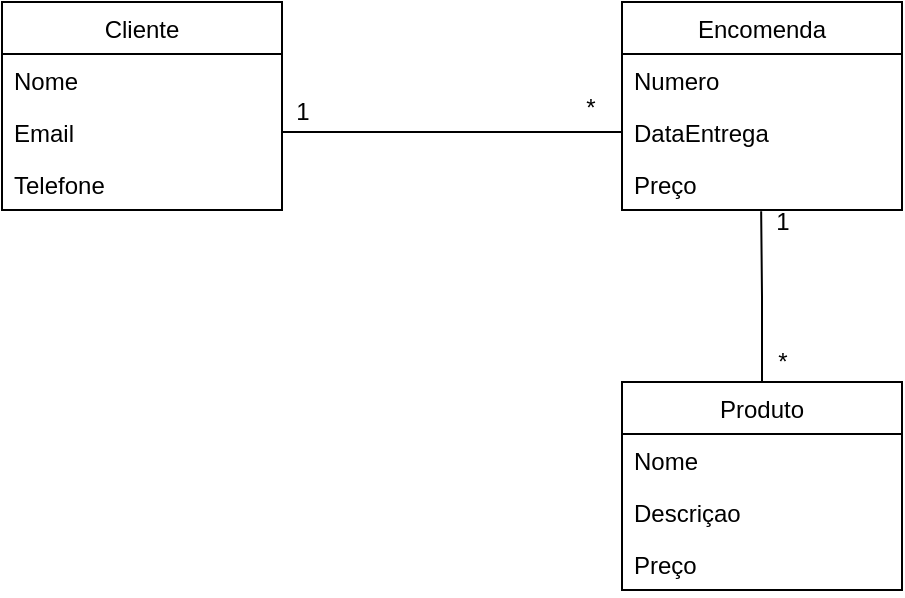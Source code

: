 <mxfile version="13.8.8" type="device"><diagram id="ubv5cDhdthZ6pCwHE_GG" name="Page-1"><mxGraphModel dx="1038" dy="548" grid="1" gridSize="10" guides="1" tooltips="1" connect="1" arrows="1" fold="1" page="1" pageScale="1" pageWidth="827" pageHeight="1169" math="0" shadow="0"><root><mxCell id="0"/><mxCell id="1" parent="0"/><mxCell id="6ri569tLC2Qf2m3brrzo-20" style="edgeStyle=orthogonalEdgeStyle;rounded=0;orthogonalLoop=1;jettySize=auto;html=1;exitX=0.5;exitY=0;exitDx=0;exitDy=0;entryX=0.497;entryY=1.023;entryDx=0;entryDy=0;entryPerimeter=0;endArrow=none;endFill=0;" edge="1" parent="1" source="6ri569tLC2Qf2m3brrzo-1" target="6ri569tLC2Qf2m3brrzo-18"><mxGeometry relative="1" as="geometry"/></mxCell><mxCell id="6ri569tLC2Qf2m3brrzo-1" value="Produto" style="swimlane;fontStyle=0;childLayout=stackLayout;horizontal=1;startSize=26;fillColor=none;horizontalStack=0;resizeParent=1;resizeParentMax=0;resizeLast=0;collapsible=1;marginBottom=0;" vertex="1" parent="1"><mxGeometry x="390" y="250" width="140" height="104" as="geometry"/></mxCell><mxCell id="6ri569tLC2Qf2m3brrzo-12" value="Nome" style="text;strokeColor=none;fillColor=none;align=left;verticalAlign=top;spacingLeft=4;spacingRight=4;overflow=hidden;rotatable=0;points=[[0,0.5],[1,0.5]];portConstraint=eastwest;" vertex="1" parent="6ri569tLC2Qf2m3brrzo-1"><mxGeometry y="26" width="140" height="26" as="geometry"/></mxCell><mxCell id="6ri569tLC2Qf2m3brrzo-16" value="Descriçao" style="text;strokeColor=none;fillColor=none;align=left;verticalAlign=top;spacingLeft=4;spacingRight=4;overflow=hidden;rotatable=0;points=[[0,0.5],[1,0.5]];portConstraint=eastwest;" vertex="1" parent="6ri569tLC2Qf2m3brrzo-1"><mxGeometry y="52" width="140" height="26" as="geometry"/></mxCell><mxCell id="6ri569tLC2Qf2m3brrzo-27" value="Preço" style="text;strokeColor=none;fillColor=none;align=left;verticalAlign=top;spacingLeft=4;spacingRight=4;overflow=hidden;rotatable=0;points=[[0,0.5],[1,0.5]];portConstraint=eastwest;" vertex="1" parent="6ri569tLC2Qf2m3brrzo-1"><mxGeometry y="78" width="140" height="26" as="geometry"/></mxCell><mxCell id="6ri569tLC2Qf2m3brrzo-5" value="Encomenda" style="swimlane;fontStyle=0;childLayout=stackLayout;horizontal=1;startSize=26;fillColor=none;horizontalStack=0;resizeParent=1;resizeParentMax=0;resizeLast=0;collapsible=1;marginBottom=0;" vertex="1" parent="1"><mxGeometry x="390" y="60" width="140" height="104" as="geometry"/></mxCell><mxCell id="6ri569tLC2Qf2m3brrzo-13" value="Numero" style="text;strokeColor=none;fillColor=none;align=left;verticalAlign=top;spacingLeft=4;spacingRight=4;overflow=hidden;rotatable=0;points=[[0,0.5],[1,0.5]];portConstraint=eastwest;" vertex="1" parent="6ri569tLC2Qf2m3brrzo-5"><mxGeometry y="26" width="140" height="26" as="geometry"/></mxCell><mxCell id="6ri569tLC2Qf2m3brrzo-17" value="DataEntrega" style="text;strokeColor=none;fillColor=none;align=left;verticalAlign=top;spacingLeft=4;spacingRight=4;overflow=hidden;rotatable=0;points=[[0,0.5],[1,0.5]];portConstraint=eastwest;" vertex="1" parent="6ri569tLC2Qf2m3brrzo-5"><mxGeometry y="52" width="140" height="26" as="geometry"/></mxCell><mxCell id="6ri569tLC2Qf2m3brrzo-18" value="Preço" style="text;strokeColor=none;fillColor=none;align=left;verticalAlign=top;spacingLeft=4;spacingRight=4;overflow=hidden;rotatable=0;points=[[0,0.5],[1,0.5]];portConstraint=eastwest;" vertex="1" parent="6ri569tLC2Qf2m3brrzo-5"><mxGeometry y="78" width="140" height="26" as="geometry"/></mxCell><mxCell id="6ri569tLC2Qf2m3brrzo-6" value="Cliente" style="swimlane;fontStyle=0;childLayout=stackLayout;horizontal=1;startSize=26;fillColor=none;horizontalStack=0;resizeParent=1;resizeParentMax=0;resizeLast=0;collapsible=1;marginBottom=0;" vertex="1" parent="1"><mxGeometry x="80" y="60" width="140" height="104" as="geometry"/></mxCell><mxCell id="6ri569tLC2Qf2m3brrzo-11" value="Nome" style="text;strokeColor=none;fillColor=none;align=left;verticalAlign=top;spacingLeft=4;spacingRight=4;overflow=hidden;rotatable=0;points=[[0,0.5],[1,0.5]];portConstraint=eastwest;" vertex="1" parent="6ri569tLC2Qf2m3brrzo-6"><mxGeometry y="26" width="140" height="26" as="geometry"/></mxCell><mxCell id="6ri569tLC2Qf2m3brrzo-14" value="Email" style="text;strokeColor=none;fillColor=none;align=left;verticalAlign=top;spacingLeft=4;spacingRight=4;overflow=hidden;rotatable=0;points=[[0,0.5],[1,0.5]];portConstraint=eastwest;" vertex="1" parent="6ri569tLC2Qf2m3brrzo-6"><mxGeometry y="52" width="140" height="26" as="geometry"/></mxCell><mxCell id="6ri569tLC2Qf2m3brrzo-15" value="Telefone" style="text;strokeColor=none;fillColor=none;align=left;verticalAlign=top;spacingLeft=4;spacingRight=4;overflow=hidden;rotatable=0;points=[[0,0.5],[1,0.5]];portConstraint=eastwest;" vertex="1" parent="6ri569tLC2Qf2m3brrzo-6"><mxGeometry y="78" width="140" height="26" as="geometry"/></mxCell><mxCell id="6ri569tLC2Qf2m3brrzo-19" style="edgeStyle=orthogonalEdgeStyle;rounded=0;orthogonalLoop=1;jettySize=auto;html=1;exitX=1;exitY=0.5;exitDx=0;exitDy=0;entryX=0;entryY=0.5;entryDx=0;entryDy=0;endArrow=none;endFill=0;" edge="1" parent="1" source="6ri569tLC2Qf2m3brrzo-14" target="6ri569tLC2Qf2m3brrzo-17"><mxGeometry relative="1" as="geometry"/></mxCell><mxCell id="6ri569tLC2Qf2m3brrzo-22" value="1" style="text;html=1;align=center;verticalAlign=middle;resizable=0;points=[];autosize=1;" vertex="1" parent="1"><mxGeometry x="220" y="105" width="20" height="20" as="geometry"/></mxCell><mxCell id="6ri569tLC2Qf2m3brrzo-23" value="*" style="text;html=1;align=center;verticalAlign=middle;resizable=0;points=[];autosize=1;" vertex="1" parent="1"><mxGeometry x="364" y="103" width="20" height="20" as="geometry"/></mxCell><mxCell id="6ri569tLC2Qf2m3brrzo-25" value="1" style="text;html=1;align=center;verticalAlign=middle;resizable=0;points=[];autosize=1;" vertex="1" parent="1"><mxGeometry x="460" y="160" width="20" height="20" as="geometry"/></mxCell><mxCell id="6ri569tLC2Qf2m3brrzo-26" value="*" style="text;html=1;align=center;verticalAlign=middle;resizable=0;points=[];autosize=1;" vertex="1" parent="1"><mxGeometry x="460" y="230" width="20" height="20" as="geometry"/></mxCell></root></mxGraphModel></diagram></mxfile>
